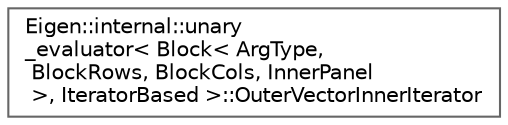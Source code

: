 digraph "Graphical Class Hierarchy"
{
 // LATEX_PDF_SIZE
  bgcolor="transparent";
  edge [fontname=Helvetica,fontsize=10,labelfontname=Helvetica,labelfontsize=10];
  node [fontname=Helvetica,fontsize=10,shape=box,height=0.2,width=0.4];
  rankdir="LR";
  Node0 [id="Node000000",label="Eigen::internal::unary\l_evaluator\< Block\< ArgType,\l BlockRows, BlockCols, InnerPanel\l \>, IteratorBased \>::OuterVectorInnerIterator",height=0.2,width=0.4,color="grey40", fillcolor="white", style="filled",URL="$classEigen_1_1internal_1_1unary__evaluator_3_01Block_3_01ArgType_00_01BlockRows_00_01BlockCols_003c342661d3866318f4c04ece4adddf1.html",tooltip=" "];
}
